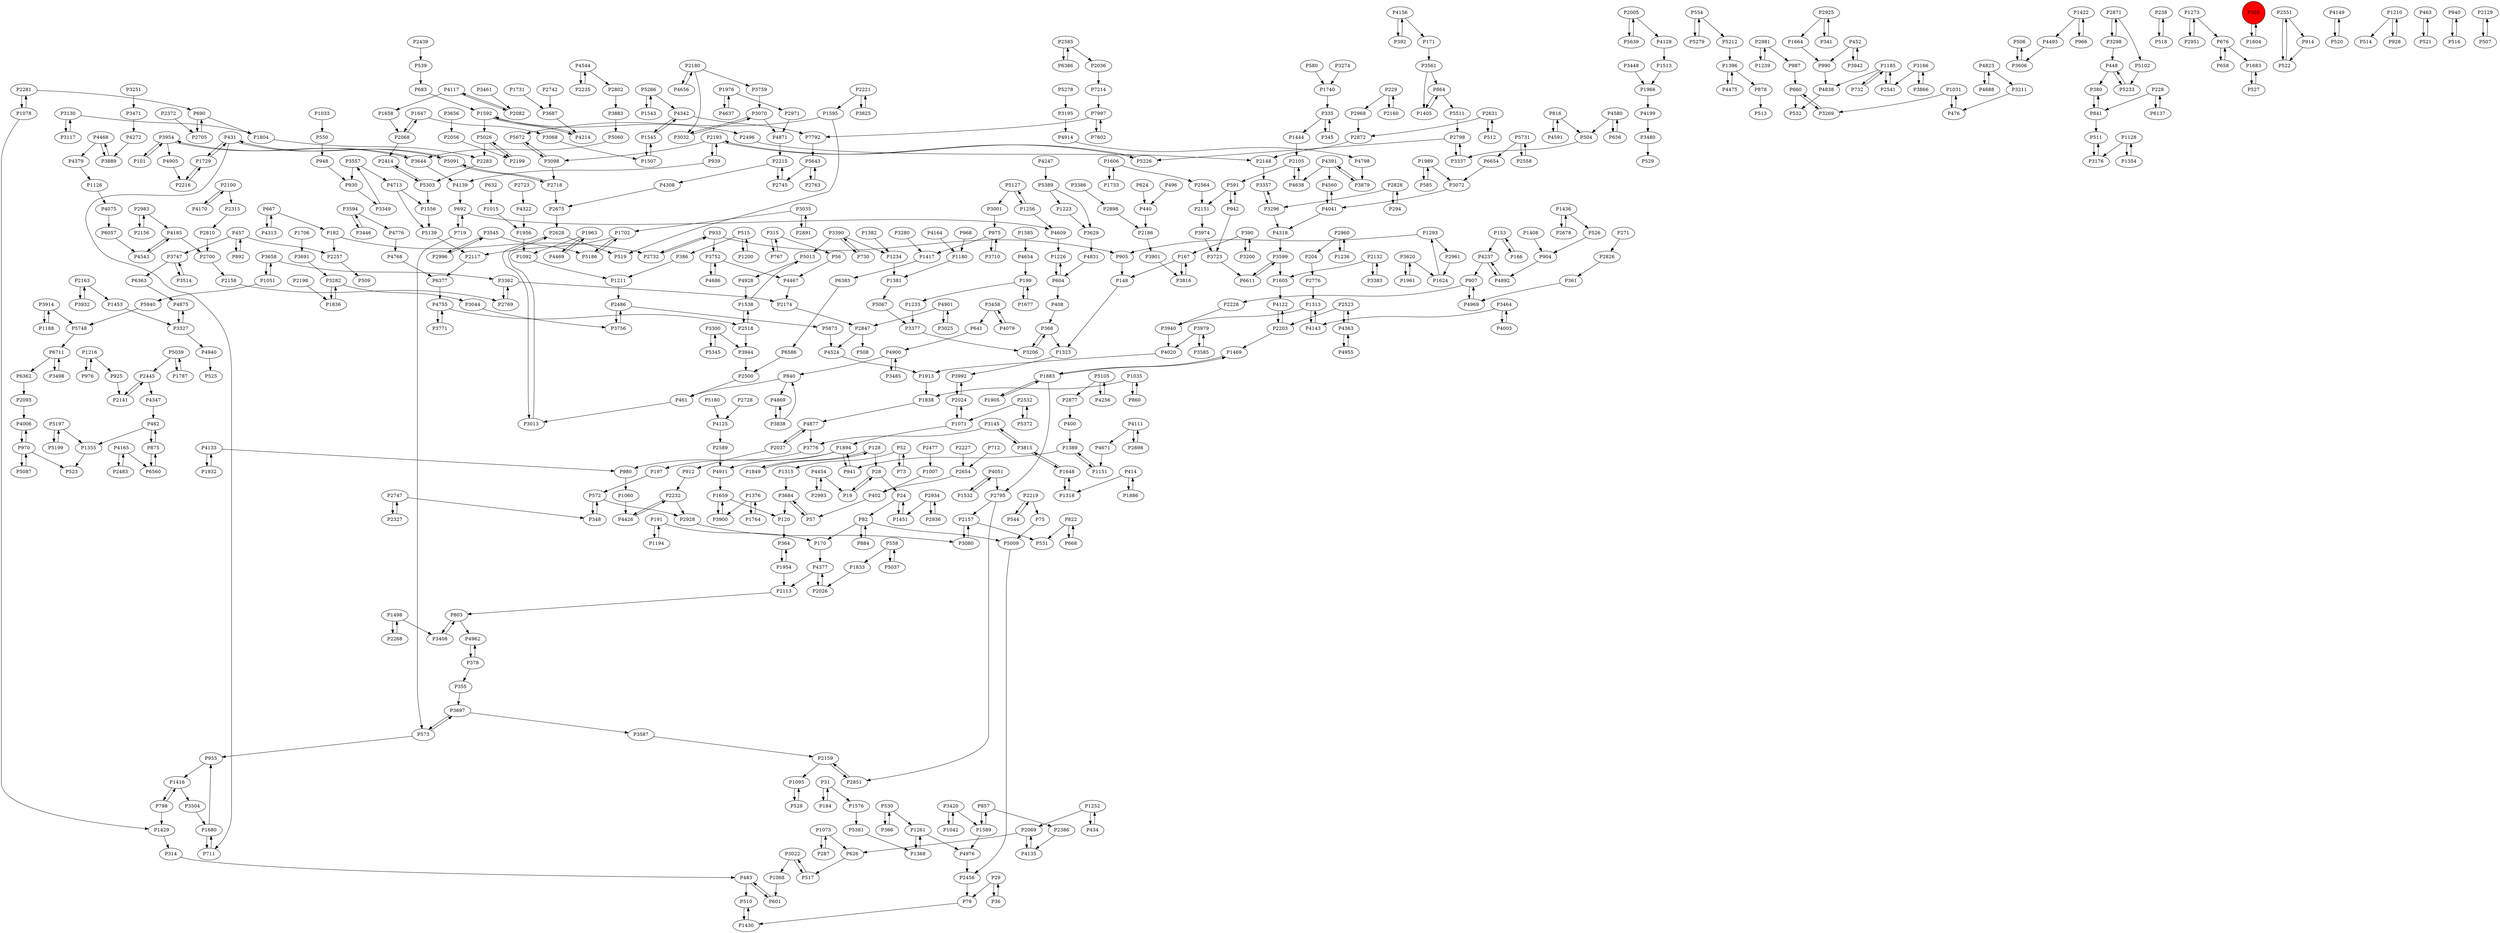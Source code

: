 digraph {
	P1095 -> P528
	P5873 -> P4524
	P1211 -> P2486
	P4133 -> P1932
	P1498 -> P3408
	P1648 -> P3815
	P2971 -> P4871
	P968 -> P1180
	P1256 -> P5127
	P4877 -> P2037
	P2036 -> P7214
	P1315 -> P3684
	P2219 -> P544
	P667 -> P182
	P816 -> P4591
	P5303 -> P2414
	P368 -> P1323
	P5303 -> P1556
	P4962 -> P378
	P2802 -> P3883
	P2826 -> P361
	P2037 -> P912
	P4656 -> P2180
	P4143 -> P1313
	P1966 -> P4199
	P1702 -> P5186
	P355 -> P3697
	P1731 -> P3687
	P3992 -> P2024
	P5197 -> P5199
	P2961 -> P1624
	P3130 -> P1804
	P4654 -> P199
	P3282 -> P3044
	P31 -> P1576
	P504 -> P3337
	P864 -> P5511
	P554 -> P5279
	P5197 -> P1355
	P580 -> P1740
	P2327 -> P2747
	P939 -> P2193
	P3195 -> P4914
	P975 -> P1417
	P816 -> P504
	P2981 -> P987
	P3117 -> P3130
	P1007 -> P402
	P1453 -> P3327
	P167 -> P148
	P604 -> P1226
	P4776 -> P4768
	P3691 -> P3282
	P3620 -> P1624
	P4426 -> P2232
	P3838 -> P840
	P3282 -> P1836
	P987 -> P660
	P2828 -> P3296
	P1252 -> P434
	P840 -> P461
	P515 -> P386
	P4020 -> P1913
	P2141 -> P2445
	P1031 -> P476
	P3816 -> P167
	P1436 -> P526
	P2747 -> P2327
	P3974 -> P3723
	P1804 -> P2283
	P2728 -> P4125
	P1234 -> P1381
	P632 -> P1015
	P2700 -> P2158
	P4391 -> P4638
	P3658 -> P3362
	P942 -> P591
	P506 -> P3606
	P3900 -> P1659
	P4871 -> P2215
	P2871 -> P3298
	P905 -> P148
	P4377 -> P2113
	P4544 -> P2802
	P364 -> P1954
	P2763 -> P5643
	P229 -> P2968
	P2477 -> P1007
	P530 -> P366
	P3362 -> P2769
	P970 -> P5087
	P3697 -> P3587
	P3883 -> P5060
	P1894 -> P197
	P4493 -> P3606
	P2056 -> P2199
	P335 -> P1444
	P2232 -> P2928
	P1647 -> P3068
	P3166 -> P2541
	P601 -> P483
	P1092 -> P1211
	P5039 -> P1787
	P5643 -> P2745
	P1216 -> P976
	P558 -> P5037
	P184 -> P31
	P3464 -> P4003
	P128 -> P28
	P2157 -> P3080
	P4237 -> P4892
	P2993 -> P4454
	P5087 -> P970
	P228 -> P6137
	P1389 -> P1151
	P2227 -> P2654
	P440 -> P2186
	P1200 -> P515
	P5199 -> P5197
	P3383 -> P2132
	P4041 -> P4560
	P2795 -> P2851
	P2934 -> P2936
	P1354 -> P1128
	P626 -> P517
	P431 -> P1729
	P2705 -> P690
	P3606 -> P506
	P2219 -> P75
	P1961 -> P3620
	P2221 -> P1595
	P3776 -> P980
	P712 -> P2654
	P238 -> P518
	P199 -> P1677
	P4125 -> P2589
	P1963 -> P4469
	P3620 -> P1961
	P4955 -> P4363
	P2925 -> P1664
	P3504 -> P1680
	P5060 -> P3644
	P414 -> P1318
	P1416 -> P3504
	P1605 -> P4122
	P5266 -> P1543
	P483 -> P601
	P4755 -> P3771
	P803 -> P4962
	P3914 -> P1188
	P3594 -> P3446
	P361 -> P4969
	P4117 -> P2082
	P676 -> P658
	P719 -> P573
	P2532 -> P5372
	P128 -> P1849
	P505 -> P1604
	P1706 -> P3691
	P1188 -> P3914
	P3545 -> P2996
	P4256 -> P5105
	P2198 -> P1836
	P875 -> P6560
	P1664 -> P990
	P1606 -> P2564
	P448 -> P380
	P6362 -> P2093
	P380 -> P841
	P3723 -> P6611
	P912 -> P2232
	P2456 -> P79
	P3644 -> P3954
	P4199 -> P3480
	P1677 -> P199
	P2541 -> P1185
	P4637 -> P1976
	P1956 -> P1092
	P3458 -> P641
	P1989 -> P585
	P6363 -> P4875
	P1239 -> P2981
	P4237 -> P907
	P378 -> P4962
	P4347 -> P462
	P3942 -> P452
	P4214 -> P1592
	P452 -> P990
	P5037 -> P558
	P461 -> P3013
	P955 -> P1416
	P1071 -> P1894
	P2496 -> P2148
	P798 -> P1429
	P1216 -> P925
	P660 -> P532
	P975 -> P3710
	P1658 -> P2068
	P5748 -> P6711
	P4798 -> P3879
	P2968 -> P2872
	P204 -> P2776
	P1883 -> P1469
	P390 -> P167
	P2934 -> P1451
	P857 -> P2386
	P3557 -> P930
	P2981 -> P1239
	P2257 -> P509
	P5039 -> P2445
	P822 -> P531
	P2132 -> P1605
	P2105 -> P4638
	P3327 -> P4940
	P1764 -> P1376
	P2268 -> P1498
	P3471 -> P4272
	P3337 -> P2798
	P457 -> P2257
	P2960 -> P1236
	P1680 -> P711
	P3013 -> P2628
	P294 -> P2828
	P4111 -> P2698
	P4524 -> P1913
	P101 -> P3954
	P5278 -> P3195
	P4544 -> P2235
	P1128 -> P3176
	P75 -> P5009
	P5266 -> P4342
	P1396 -> P4475
	P4079 -> P3458
	P36 -> P29
	P2445 -> P4347
	P2445 -> P2141
	P52 -> P73
	P857 -> P1589
	P1836 -> P3282
	P1355 -> P523
	P2798 -> P3337
	P660 -> P3269
	P3889 -> P4468
	P2769 -> P3362
	P1905 -> P1883
	P1963 -> P1092
	P4363 -> P2523
	P4139 -> P692
	P2005 -> P5639
	P4940 -> P525
	P3599 -> P6611
	P767 -> P315
	P3251 -> P3471
	P1051 -> P3658
	P884 -> P82
	P1659 -> P3900
	P5511 -> P2798
	P1381 -> P5067
	P6711 -> P6362
	P4638 -> P2105
	P82 -> P884
	P1733 -> P1606
	P2180 -> P4656
	P3464 -> P4143
	P4342 -> P7792
	P573 -> P3697
	P1740 -> P335
	P1606 -> P1733
	P2486 -> P3756
	P3979 -> P3585
	P3022 -> P1068
	P5372 -> P2532
	P2551 -> P522
	P1849 -> P128
	P2486 -> P5873
	P5067 -> P3377
	P4170 -> P2100
	P3420 -> P1042
	P4454 -> P2993
	P4831 -> P604
	P452 -> P3942
	P3145 -> P3776
	P4713 -> P1556
	P1376 -> P1764
	P1498 -> P2268
	P930 -> P3349
	P3697 -> P573
	P2523 -> P2203
	P3480 -> P529
	P3448 -> P1966
	P345 -> P335
	P2158 -> P2769
	P2069 -> P626
	P2157 -> P531
	P4149 -> P520
	P732 -> P1185
	P1422 -> P966
	P2776 -> P1313
	P6611 -> P3599
	P4377 -> P2026
	P1382 -> P1234
	P1680 -> P955
	P2156 -> P2983
	P1060 -> P4426
	P1932 -> P4133
	P667 -> P4313
	P798 -> P1416
	P1033 -> P550
	P3585 -> P3979
	P4313 -> P667
	P2898 -> P2186
	P1405 -> P864
	P841 -> P380
	P271 -> P2826
	P5091 -> P2718
	P515 -> P1200
	P907 -> P4969
	P990 -> P4838
	P904 -> P4892
	P390 -> P3200
	P1576 -> P5381
	P7214 -> P7997
	P4591 -> P816
	P3274 -> P1740
	P668 -> P822
	P840 -> P4869
	P4185 -> P4543
	P1430 -> P510
	P2810 -> P2700
	P3176 -> P511
	P1886 -> P414
	P4905 -> P2216
	P1659 -> P120
	P1252 -> P2069
	P2871 -> P5102
	P6386 -> P2585
	P229 -> P2160
	P2203 -> P1469
	P2193 -> P3098
	P315 -> P56
	P2936 -> P2934
	P4391 -> P4560
	P5105 -> P2877
	P171 -> P3561
	P730 -> P3390
	P3658 -> P1051
	P5105 -> P4256
	P2872 -> P2148
	P57 -> P3684
	P676 -> P1683
	P1256 -> P4609
	P1210 -> P514
	P5389 -> P1223
	P1589 -> P857
	P1078 -> P1429
	P4185 -> P2700
	P3747 -> P3514
	P4133 -> P980
	P2281 -> P690
	P392 -> P4156
	P624 -> P440
	P4342 -> P1545
	P4318 -> P3599
	P550 -> P948
	P4135 -> P2069
	P2747 -> P348
	P4609 -> P1226
	P2483 -> P4165
	P3684 -> P57
	P1513 -> P1966
	P2105 -> P591
	P3200 -> P390
	P366 -> P530
	P875 -> P462
	P4475 -> P1396
	P1396 -> P878
	P2589 -> P4911
	P1604 -> P505
	P153 -> P166
	P4869 -> P3838
	P2215 -> P2745
	P348 -> P572
	P3710 -> P975
	P1261 -> P1368
	P1422 -> P4493
	P3386 -> P2898
	P2532 -> P1071
	P2585 -> P6386
	P512 -> P2631
	P2026 -> P4377
	P3327 -> P4875
	P1236 -> P2960
	P2631 -> P2872
	P3979 -> P4020
	P3080 -> P2157
	P5127 -> P3001
	P5643 -> P2763
	P3035 -> P2891
	P2877 -> P400
	P2283 -> P5303
	P692 -> P719
	P572 -> P348
	P3815 -> P3145
	P3498 -> P6711
	P3954 -> P3644
	P3098 -> P2718
	P3944 -> P2500
	P457 -> P892
	P4892 -> P4237
	P448 -> P5233
	P335 -> P345
	P82 -> P5009
	P7997 -> P7792
	P5233 -> P448
	P2718 -> P2675
	P1073 -> P287
	P3166 -> P3866
	P4543 -> P4185
	P5639 -> P2005
	P3752 -> P4686
	P4686 -> P3752
	P3594 -> P4776
	P368 -> P3206
	P3408 -> P803
	P3032 -> P3070
	P4688 -> P4823
	P3390 -> P730
	P79 -> P1430
	P3211 -> P476
	P6654 -> P3072
	P2828 -> P294
	P3298 -> P2871
	P5731 -> P2558
	P2100 -> P4170
	P2215 -> P4308
	P463 -> P521
	P3130 -> P3117
	P3879 -> P4391
	P1042 -> P3420
	P4165 -> P6560
	P948 -> P930
	P1051 -> P5940
	P1180 -> P1381
	P1318 -> P1648
	P182 -> P2732
	P1595 -> P519
	P3514 -> P3747
	P3362 -> P2174
	P1729 -> P2216
	P3771 -> P4755
	P510 -> P1430
	P3940 -> P4020
	P2199 -> P5026
	P4454 -> P19
	P1894 -> P4911
	P400 -> P1389
	P4164 -> P1180
	P167 -> P3816
	P2216 -> P1729
	P197 -> P572
	P1838 -> P4877
	P386 -> P1211
	P573 -> P955
	P4976 -> P2456
	P3545 -> P5186
	P2281 -> P1078
	P1185 -> P4838
	P1647 -> P2068
	P966 -> P1422
	P1031 -> P3269
	P2983 -> P4185
	P4041 -> P4318
	P4122 -> P2203
	P2386 -> P4135
	P860 -> P1035
	P7997 -> P7802
	P1469 -> P1883
	P1313 -> P4143
	P5013 -> P4928
	P2500 -> P461
	P4379 -> P1126
	P29 -> P79
	P1556 -> P5139
	P3145 -> P3815
	P5127 -> P1256
	P878 -> P513
	P1068 -> P601
	P1185 -> P2541
	P5212 -> P1396
	P864 -> P1405
	P6383 -> P6586
	P341 -> P2925
	P3914 -> P5748
	P2372 -> P2705
	P1989 -> P3072
	P2203 -> P4122
	P4911 -> P1659
	P3022 -> P517
	P2523 -> P4363
	P5026 -> P2199
	P408 -> P368
	P191 -> P170
	P3298 -> P448
	P4247 -> P5389
	P3815 -> P1648
	P2148 -> P3357
	P4322 -> P1956
	P4928 -> P1538
	P933 -> P2732
	P1538 -> P2518
	P5226 -> P2193
	P2718 -> P5091
	P3954 -> P101
	P476 -> P1031
	P4900 -> P840
	P2996 -> P3545
	P496 -> P440
	P970 -> P523
	P462 -> P1355
	P2193 -> P939
	P822 -> P668
	P4877 -> P3776
	P892 -> P457
	P1543 -> P5266
	P528 -> P1095
	P530 -> P1261
	P1595 -> P5672
	P1648 -> P1318
	P1293 -> P2961
	P522 -> P2551
	P1451 -> P24
	P3752 -> P4467
	P3557 -> P4713
	P554 -> P5212
	P1126 -> P4075
	P28 -> P19
	P3269 -> P660
	P402 -> P57
	P4468 -> P4379
	P3420 -> P1589
	P2113 -> P803
	P2742 -> P3687
	P1545 -> P4342
	P3587 -> P2159
	P3954 -> P4905
	P1226 -> P604
	P2163 -> P1453
	P5381 -> P1368
	P314 -> P483
	P683 -> P1592
	P1408 -> P904
	P3044 -> P3756
	P1368 -> P1261
	P5026 -> P2283
	P1416 -> P798
	P3458 -> P4079
	P2951 -> P1273
	P434 -> P1252
	P4823 -> P3211
	P199 -> P1233
	P2159 -> P1095
	P1015 -> P1956
	P1293 -> P905
	P1883 -> P1905
	P4165 -> P2483
	P2005 -> P4128
	P2698 -> P4111
	P4580 -> P504
	P526 -> P904
	P2151 -> P3974
	P315 -> P767
	P153 -> P4237
	P2798 -> P5226
	P2631 -> P512
	P511 -> P3176
	P5186 -> P1702
	P4768 -> P6377
	P4823 -> P4688
	P3838 -> P4869
	P2068 -> P2414
	P2551 -> P914
	P2221 -> P3825
	P2024 -> P1071
	P1954 -> P2113
	P2228 -> P3940
	P1436 -> P2678
	P970 -> P4006
	P2163 -> P3932
	P3025 -> P4901
	P2174 -> P2847
	P2082 -> P4117
	P3687 -> P4214
	P527 -> P1683
	P2117 -> P6377
	P841 -> P511
	P3300 -> P5345
	P939 -> P4139
	P28 -> P24
	P2180 -> P3032
	P544 -> P2219
	P4272 -> P3889
	P148 -> P1323
	P2851 -> P2159
	P1592 -> P2496
	P1624 -> P1293
	P1194 -> P191
	P4156 -> P392
	P6711 -> P3498
	P1592 -> P4214
	P3825 -> P2221
	P5279 -> P554
	P3747 -> P6363
	P1313 -> P3940
	P2132 -> P3383
	P4468 -> P3889
	P942 -> P3723
	P3561 -> P1405
	P191 -> P1194
	P1538 -> P5013
	P3072 -> P4041
	P2847 -> P4524
	P6586 -> P2500
	P3756 -> P2486
	P2983 -> P2156
	P5102 -> P5233
	P19 -> P28
	P4391 -> P3879
	P4900 -> P3485
	P2891 -> P3035
	P1883 -> P2795
	P2675 -> P2628
	P3098 -> P5672
	P287 -> P1073
	P1444 -> P2105
	P2564 -> P2151
	P591 -> P942
	P1787 -> P5039
	P692 -> P4609
	P1585 -> P4654
	P170 -> P4377
	P3901 -> P3816
	P3644 -> P4139
	P7802 -> P7997
	P1545 -> P1507
	P914 -> P522
	P228 -> P841
	P2628 -> P519
	P2100 -> P2315
	P3599 -> P1605
	P2232 -> P4426
	P24 -> P1451
	P431 -> P711
	P690 -> P2705
	P1233 -> P3377
	P2723 -> P4322
	P5389 -> P3629
	P3866 -> P3166
	P690 -> P1804
	P3349 -> P3557
	P539 -> P683
	P2414 -> P5303
	P1592 -> P5026
	P4580 -> P656
	P1323 -> P3992
	P5180 -> P4125
	P5139 -> P2117
	P4671 -> P1151
	P3932 -> P2163
	P3068 -> P1507
	P1976 -> P4637
	P4838 -> P532
	P4051 -> P2795
	P2732 -> P933
	P2678 -> P1436
	P2928 -> P3080
	P1833 -> P2026
	P3461 -> P2082
	P5009 -> P2456
	P457 -> P3747
	P1954 -> P364
	P4560 -> P4041
	P3206 -> P368
	P2439 -> P539
	P1151 -> P1389
	P3296 -> P4318
	P52 -> P1315
	P3001 -> P975
	P182 -> P2257
	P73 -> P52
	P1071 -> P2024
	P5091 -> P431
	P2193 -> P5226
	P3684 -> P120
	P3035 -> P1702
	P1035 -> P860
	P4006 -> P970
	P414 -> P1886
	P1976 -> P2971
	P2628 -> P3013
	P2068 -> P1647
	P803 -> P3408
	P3629 -> P4831
	P483 -> P510
	P462 -> P875
	P5731 -> P6654
	P940 -> P516
	P1683 -> P527
	P1589 -> P4976
	P7792 -> P5643
	P1185 -> P732
	P656 -> P4580
	P4901 -> P2847
	P120 -> P364
	P2093 -> P4006
	P3280 -> P1417
	P1894 -> P941
	P1273 -> P2951
	P3070 -> P3032
	P516 -> P940
	P31 -> P184
	P4111 -> P4671
	P1210 -> P928
	P1128 -> P1354
	P3296 -> P3357
	P3377 -> P3206
	P2037 -> P4877
	P2129 -> P507
	P2960 -> P204
	P2518 -> P3944
	P2180 -> P3759
	P3390 -> P1234
	P4755 -> P2518
	P3446 -> P3594
	P1417 -> P6383
	P1702 -> P2117
	P3357 -> P3296
	P1035 -> P1838
	P558 -> P1833
	P4363 -> P4955
	P4901 -> P3025
	P24 -> P82
	P980 -> P1060
	P719 -> P692
	P3561 -> P864
	P4117 -> P1658
	P976 -> P1216
	P4003 -> P3464
	P4051 -> P1532
	P6377 -> P4755
	P925 -> P2141
	P1273 -> P676
	P2654 -> P402
	P3759 -> P3070
	P520 -> P4149
	P2518 -> P1538
	P56 -> P4467
	P2235 -> P4544
	P4713 -> P5139
	P521 -> P463
	P6137 -> P228
	P2745 -> P2215
	P166 -> P153
	P1261 -> P4976
	P591 -> P2151
	P658 -> P676
	P431 -> P5091
	P4075 -> P6057
	P1223 -> P3629
	P507 -> P2129
	P1729 -> P431
	P517 -> P3022
	P518 -> P238
	P4156 -> P171
	P3070 -> P4871
	P907 -> P2228
	P572 -> P2928
	P1389 -> P941
	P2585 -> P2036
	P2795 -> P2157
	P933 -> P3752
	P2160 -> P229
	P1507 -> P1545
	P6560 -> P875
	P3656 -> P2056
	P3390 -> P5013
	P928 -> P1210
	P711 -> P1680
	P604 -> P408
	P5345 -> P3300
	P2558 -> P5731
	P2847 -> P508
	P2186 -> P3901
	P1078 -> P2281
	P1429 -> P314
	P2069 -> P4135
	P2315 -> P2810
	P3485 -> P4900
	P2159 -> P2851
	P641 -> P4900
	P585 -> P1989
	P1376 -> P3900
	P4469 -> P1963
	P82 -> P170
	P1532 -> P4051
	P2925 -> P341
	P4875 -> P3327
	P933 -> P905
	P378 -> P355
	P941 -> P1894
	P1073 -> P626
	P2024 -> P3992
	P6057 -> P4543
	P29 -> P36
	P5672 -> P3098
	P4969 -> P907
	P5940 -> P5748
	P4128 -> P1513
	P4308 -> P2675
	P3300 -> P3944
	P1913 -> P1838
	P4467 -> P2174
	P4914 -> P4798
	P505 [shape=circle]
	P505 [style=filled]
	P505 [fillcolor=red]
}